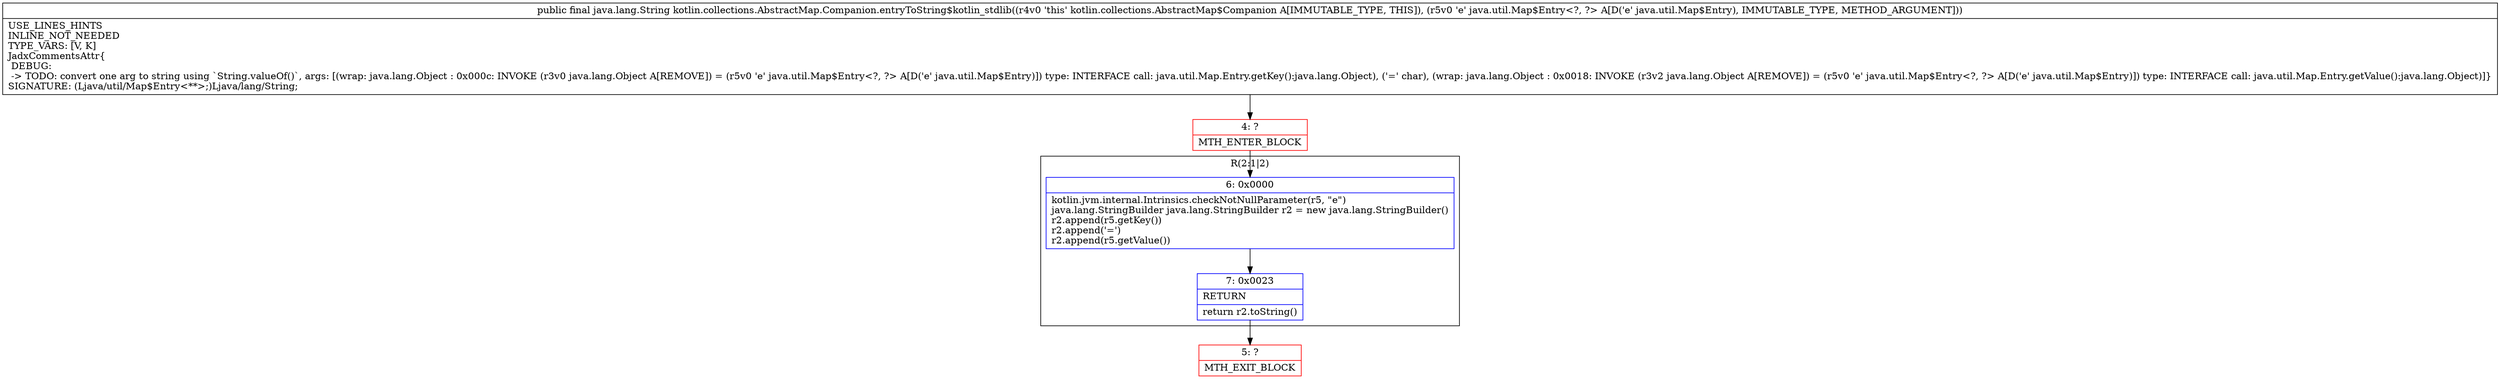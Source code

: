 digraph "CFG forkotlin.collections.AbstractMap.Companion.entryToString$kotlin_stdlib(Ljava\/util\/Map$Entry;)Ljava\/lang\/String;" {
subgraph cluster_Region_1635182554 {
label = "R(2:1|2)";
node [shape=record,color=blue];
Node_6 [shape=record,label="{6\:\ 0x0000|kotlin.jvm.internal.Intrinsics.checkNotNullParameter(r5, \"e\")\ljava.lang.StringBuilder java.lang.StringBuilder r2 = new java.lang.StringBuilder()\lr2.append(r5.getKey())\lr2.append('=')\lr2.append(r5.getValue())\l}"];
Node_7 [shape=record,label="{7\:\ 0x0023|RETURN\l|return r2.toString()\l}"];
}
Node_4 [shape=record,color=red,label="{4\:\ ?|MTH_ENTER_BLOCK\l}"];
Node_5 [shape=record,color=red,label="{5\:\ ?|MTH_EXIT_BLOCK\l}"];
MethodNode[shape=record,label="{public final java.lang.String kotlin.collections.AbstractMap.Companion.entryToString$kotlin_stdlib((r4v0 'this' kotlin.collections.AbstractMap$Companion A[IMMUTABLE_TYPE, THIS]), (r5v0 'e' java.util.Map$Entry\<?, ?\> A[D('e' java.util.Map$Entry), IMMUTABLE_TYPE, METHOD_ARGUMENT]))  | USE_LINES_HINTS\lINLINE_NOT_NEEDED\lTYPE_VARS: [V, K]\lJadxCommentsAttr\{\l DEBUG: \l \-\> TODO: convert one arg to string using `String.valueOf()`, args: [(wrap: java.lang.Object : 0x000c: INVOKE  (r3v0 java.lang.Object A[REMOVE]) = (r5v0 'e' java.util.Map$Entry\<?, ?\> A[D('e' java.util.Map$Entry)]) type: INTERFACE call: java.util.Map.Entry.getKey():java.lang.Object), ('=' char), (wrap: java.lang.Object : 0x0018: INVOKE  (r3v2 java.lang.Object A[REMOVE]) = (r5v0 'e' java.util.Map$Entry\<?, ?\> A[D('e' java.util.Map$Entry)]) type: INTERFACE call: java.util.Map.Entry.getValue():java.lang.Object)]\}\lSIGNATURE: (Ljava\/util\/Map$Entry\<**\>;)Ljava\/lang\/String;\l}"];
MethodNode -> Node_4;Node_6 -> Node_7;
Node_7 -> Node_5;
Node_4 -> Node_6;
}

